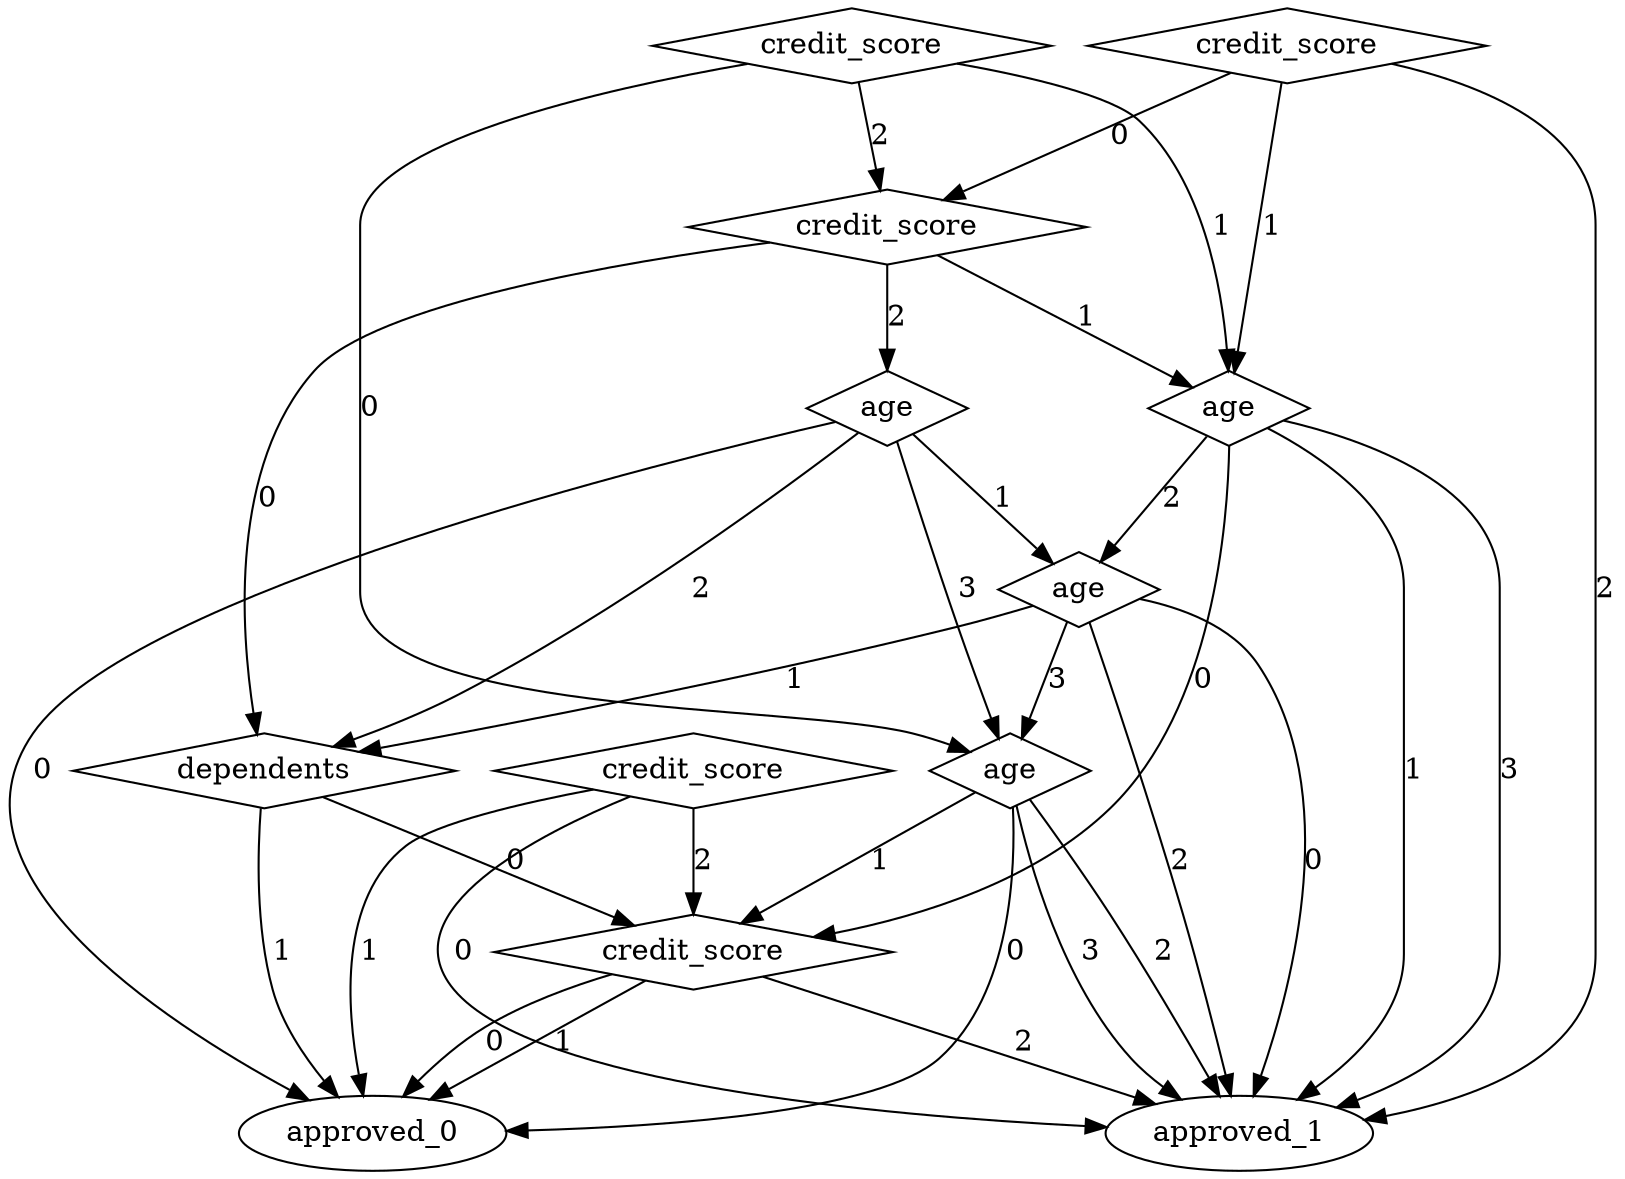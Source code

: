 digraph {
node [label=approved_1,style=""] approved_1
node [label=approved_0,style=""] approved_0
node [label=approved_0,style=""] approved_0
node [label=approved_0,style=""] approved_0
node [label=approved_1,style=""] approved_1
node [label=approved_1,style=""] approved_1
node [label=approved_0,style=""] approved_0
node [label=approved_1,style=""] approved_1
node [label=approved_1,style=""] approved_1
node [label=approved_0,style=""] approved_0
node [label=approved_1,style=""] approved_1
node [label=approved_0,style=""] approved_0
node [label=approved_1,style=""] approved_1
node [label=approved_1,style=""] approved_1
node [label=approved_1,style=""] approved_1
node [label=credit_score,shape="diamond",style=""] 9
node [label=dependents,shape="diamond",style=""] 8
node [label=age,shape="diamond",style=""] 7
node [label=age,shape="diamond",style=""] 6
node [label=credit_score,shape="diamond",style=""] 5
node [label=age,shape="diamond",style=""] 4
node [label=age,shape="diamond",style=""] 3
node [label=credit_score,shape="diamond",style=""] 2
node [label=credit_score,shape="diamond",style=""] 1
node [label=credit_score,shape="diamond",style=""] 0

9 -> approved_1 [label="2"]
9 -> approved_0 [label="1"]
9 -> approved_0 [label="0"]
8 -> approved_0 [label="1"]
8 -> 9 [label="0"]
7 -> approved_1 [label="3"]
7 -> approved_1 [label="2"]
7 -> 9 [label="1"]
7 -> approved_0 [label="0"]
6 -> 7 [label="3"]
6 -> approved_1 [label="2"]
6 -> 8 [label="1"]
6 -> approved_1 [label="0"]
5 -> 9 [label="2"]
5 -> approved_0 [label="1"]
5 -> approved_1 [label="0"]
4 -> 7 [label="3"]
4 -> 8 [label="2"]
4 -> 6 [label="1"]
4 -> approved_0 [label="0"]
3 -> approved_1 [label="3"]
3 -> 6 [label="2"]
3 -> approved_1 [label="1"]
3 -> 9 [label="0"]
2 -> 4 [label="2"]
2 -> 3 [label="1"]
2 -> 8 [label="0"]
1 -> approved_1 [label="2"]
1 -> 3 [label="1"]
1 -> 2 [label="0"]
0 -> 2 [label="2"]
0 -> 3 [label="1"]
0 -> 7 [label="0"]
}